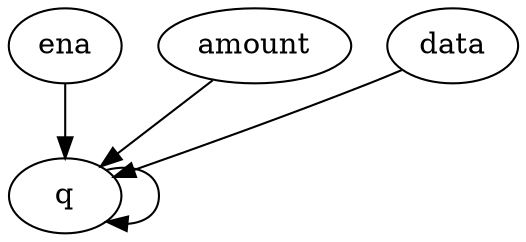 digraph "" {
	q -> q	[weight=5.0];
	ena -> q	[weight=8.0];
	amount -> q	[weight=4.0];
	data -> q	[weight=1.0];
}
